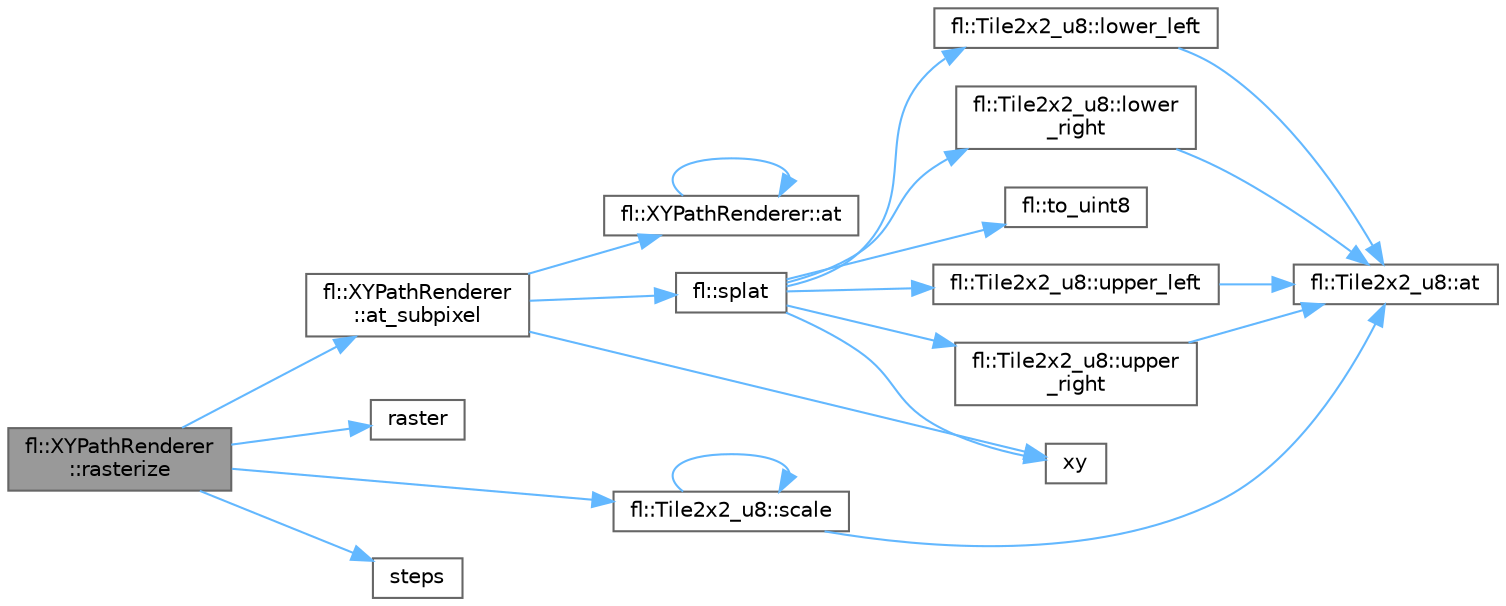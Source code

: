 digraph "fl::XYPathRenderer::rasterize"
{
 // INTERACTIVE_SVG=YES
 // LATEX_PDF_SIZE
  bgcolor="transparent";
  edge [fontname=Helvetica,fontsize=10,labelfontname=Helvetica,labelfontsize=10];
  node [fontname=Helvetica,fontsize=10,shape=box,height=0.2,width=0.4];
  rankdir="LR";
  Node1 [id="Node000001",label="fl::XYPathRenderer\l::rasterize",height=0.2,width=0.4,color="gray40", fillcolor="grey60", style="filled", fontcolor="black",tooltip=" "];
  Node1 -> Node2 [id="edge1_Node000001_Node000002",color="steelblue1",style="solid",tooltip=" "];
  Node2 [id="Node000002",label="fl::XYPathRenderer\l::at_subpixel",height=0.2,width=0.4,color="grey40", fillcolor="white", style="filled",URL="$d2/dbc/classfl_1_1_x_y_path_renderer_a11dad2232449f8e9e8f089387a45a357.html#a11dad2232449f8e9e8f089387a45a357",tooltip=" "];
  Node2 -> Node3 [id="edge2_Node000002_Node000003",color="steelblue1",style="solid",tooltip=" "];
  Node3 [id="Node000003",label="fl::XYPathRenderer::at",height=0.2,width=0.4,color="grey40", fillcolor="white", style="filled",URL="$d2/dbc/classfl_1_1_x_y_path_renderer_aa548286fbf922c92f34f572762692f04.html#aa548286fbf922c92f34f572762692f04",tooltip=" "];
  Node3 -> Node3 [id="edge3_Node000003_Node000003",color="steelblue1",style="solid",tooltip=" "];
  Node2 -> Node4 [id="edge4_Node000002_Node000004",color="steelblue1",style="solid",tooltip=" "];
  Node4 [id="Node000004",label="fl::splat",height=0.2,width=0.4,color="grey40", fillcolor="white", style="filled",URL="$d4/d36/namespacefl_a5fdbb3ce6ffb23366c26c68bd64f2bd0.html#a5fdbb3ce6ffb23366c26c68bd64f2bd0",tooltip="\"Splat\" as in \"splat pixel rendering\" takes a pixel value in float x,y coordinates and \"splats\" it in..."];
  Node4 -> Node5 [id="edge5_Node000004_Node000005",color="steelblue1",style="solid",tooltip=" "];
  Node5 [id="Node000005",label="fl::Tile2x2_u8::lower_left",height=0.2,width=0.4,color="grey40", fillcolor="white", style="filled",URL="$d0/d2b/classfl_1_1_tile2x2__u8_ac702dd2886181d641cc3fa3362dae227.html#ac702dd2886181d641cc3fa3362dae227",tooltip=" "];
  Node5 -> Node6 [id="edge6_Node000005_Node000006",color="steelblue1",style="solid",tooltip=" "];
  Node6 [id="Node000006",label="fl::Tile2x2_u8::at",height=0.2,width=0.4,color="grey40", fillcolor="white", style="filled",URL="$d0/d2b/classfl_1_1_tile2x2__u8_a53d97221d08a4fc65b1a9bc28a908efd.html#a53d97221d08a4fc65b1a9bc28a908efd",tooltip=" "];
  Node4 -> Node7 [id="edge7_Node000004_Node000007",color="steelblue1",style="solid",tooltip=" "];
  Node7 [id="Node000007",label="fl::Tile2x2_u8::lower\l_right",height=0.2,width=0.4,color="grey40", fillcolor="white", style="filled",URL="$d0/d2b/classfl_1_1_tile2x2__u8_aa33fbcaa4189e67d6329df9e016f57ce.html#aa33fbcaa4189e67d6329df9e016f57ce",tooltip=" "];
  Node7 -> Node6 [id="edge8_Node000007_Node000006",color="steelblue1",style="solid",tooltip=" "];
  Node4 -> Node8 [id="edge9_Node000004_Node000008",color="steelblue1",style="solid",tooltip=" "];
  Node8 [id="Node000008",label="fl::to_uint8",height=0.2,width=0.4,color="grey40", fillcolor="white", style="filled",URL="$d4/d36/namespacefl_aed8e8c82ca09d380cdf3858b196df31c.html#aed8e8c82ca09d380cdf3858b196df31c",tooltip=" "];
  Node4 -> Node9 [id="edge10_Node000004_Node000009",color="steelblue1",style="solid",tooltip=" "];
  Node9 [id="Node000009",label="fl::Tile2x2_u8::upper_left",height=0.2,width=0.4,color="grey40", fillcolor="white", style="filled",URL="$d0/d2b/classfl_1_1_tile2x2__u8_ac78c461b4a4fc3a28d9fd8c7209a4b4e.html#ac78c461b4a4fc3a28d9fd8c7209a4b4e",tooltip=" "];
  Node9 -> Node6 [id="edge11_Node000009_Node000006",color="steelblue1",style="solid",tooltip=" "];
  Node4 -> Node10 [id="edge12_Node000004_Node000010",color="steelblue1",style="solid",tooltip=" "];
  Node10 [id="Node000010",label="fl::Tile2x2_u8::upper\l_right",height=0.2,width=0.4,color="grey40", fillcolor="white", style="filled",URL="$d0/d2b/classfl_1_1_tile2x2__u8_ac031a44c6913c3a9f425716641aa57c5.html#ac031a44c6913c3a9f425716641aa57c5",tooltip=" "];
  Node10 -> Node6 [id="edge13_Node000010_Node000006",color="steelblue1",style="solid",tooltip=" "];
  Node4 -> Node11 [id="edge14_Node000004_Node000011",color="steelblue1",style="solid",tooltip=" "];
  Node11 [id="Node000011",label="xy",height=0.2,width=0.4,color="grey40", fillcolor="white", style="filled",URL="$de/d2f/_p_j_r_c_spectrum_analyzer_8h_a310eea447890e3471c6b27fd79dc94fc.html#a310eea447890e3471c6b27fd79dc94fc",tooltip=" "];
  Node2 -> Node11 [id="edge15_Node000002_Node000011",color="steelblue1",style="solid",tooltip=" "];
  Node1 -> Node12 [id="edge16_Node000001_Node000012",color="steelblue1",style="solid",tooltip=" "];
  Node12 [id="Node000012",label="raster",height=0.2,width=0.4,color="grey40", fillcolor="white", style="filled",URL="$d6/d1a/examples_2_downscale_2downscale_8h_acb4092d7281150d35815c8d21daf5410.html#acb4092d7281150d35815c8d21daf5410",tooltip=" "];
  Node1 -> Node13 [id="edge17_Node000001_Node000013",color="steelblue1",style="solid",tooltip=" "];
  Node13 [id="Node000013",label="fl::Tile2x2_u8::scale",height=0.2,width=0.4,color="grey40", fillcolor="white", style="filled",URL="$d0/d2b/classfl_1_1_tile2x2__u8_a725c8fc8489c8f3aa0389226233f0995.html#a725c8fc8489c8f3aa0389226233f0995",tooltip=" "];
  Node13 -> Node6 [id="edge18_Node000013_Node000006",color="steelblue1",style="solid",tooltip=" "];
  Node13 -> Node13 [id="edge19_Node000013_Node000013",color="steelblue1",style="solid",tooltip=" "];
  Node1 -> Node14 [id="edge20_Node000001_Node000014",color="steelblue1",style="solid",tooltip=" "];
  Node14 [id="Node000014",label="steps",height=0.2,width=0.4,color="grey40", fillcolor="white", style="filled",URL="$d6/daf/direct_8h_a1b7dc7e9feb3d26023be6578bdd7adf1.html#a1b7dc7e9feb3d26023be6578bdd7adf1",tooltip=" "];
}

